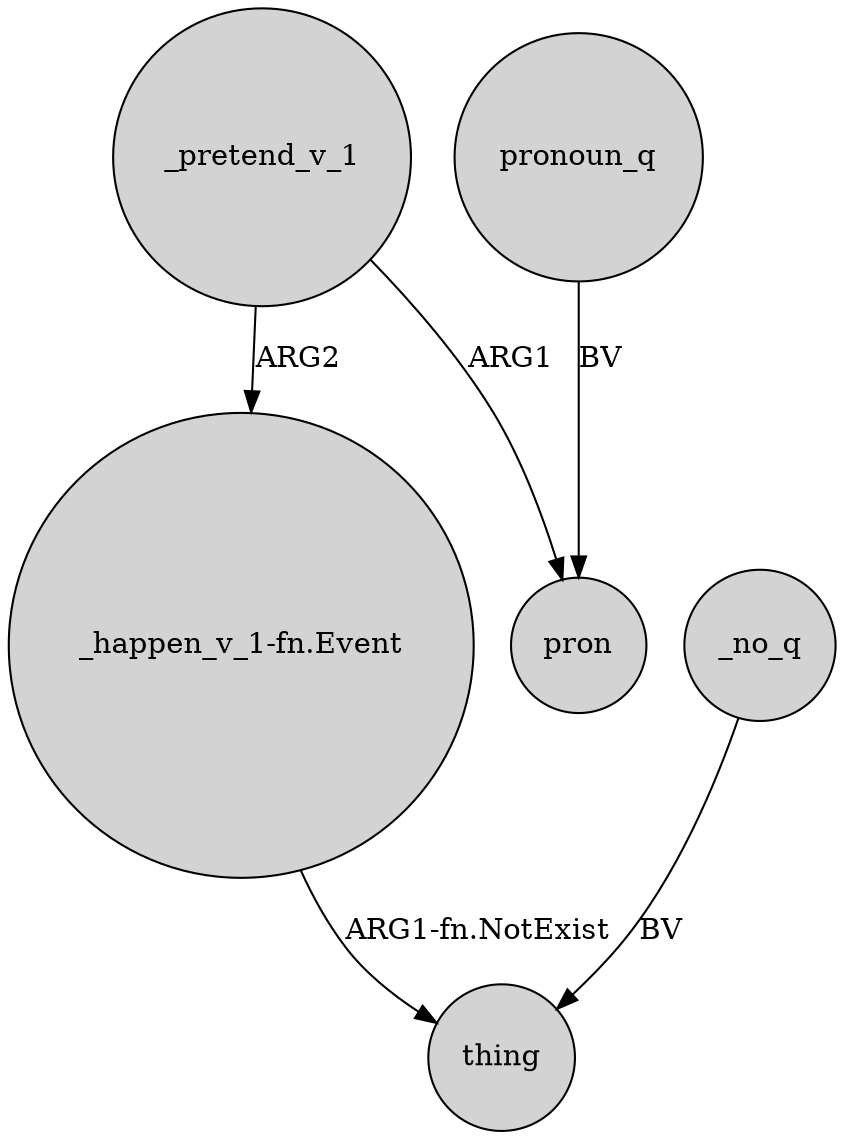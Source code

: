 digraph {
	node [shape=circle style=filled]
	_pretend_v_1 -> "_happen_v_1-fn.Event" [label=ARG2]
	"_happen_v_1-fn.Event" -> thing [label="ARG1-fn.NotExist"]
	_no_q -> thing [label=BV]
	_pretend_v_1 -> pron [label=ARG1]
	pronoun_q -> pron [label=BV]
}
